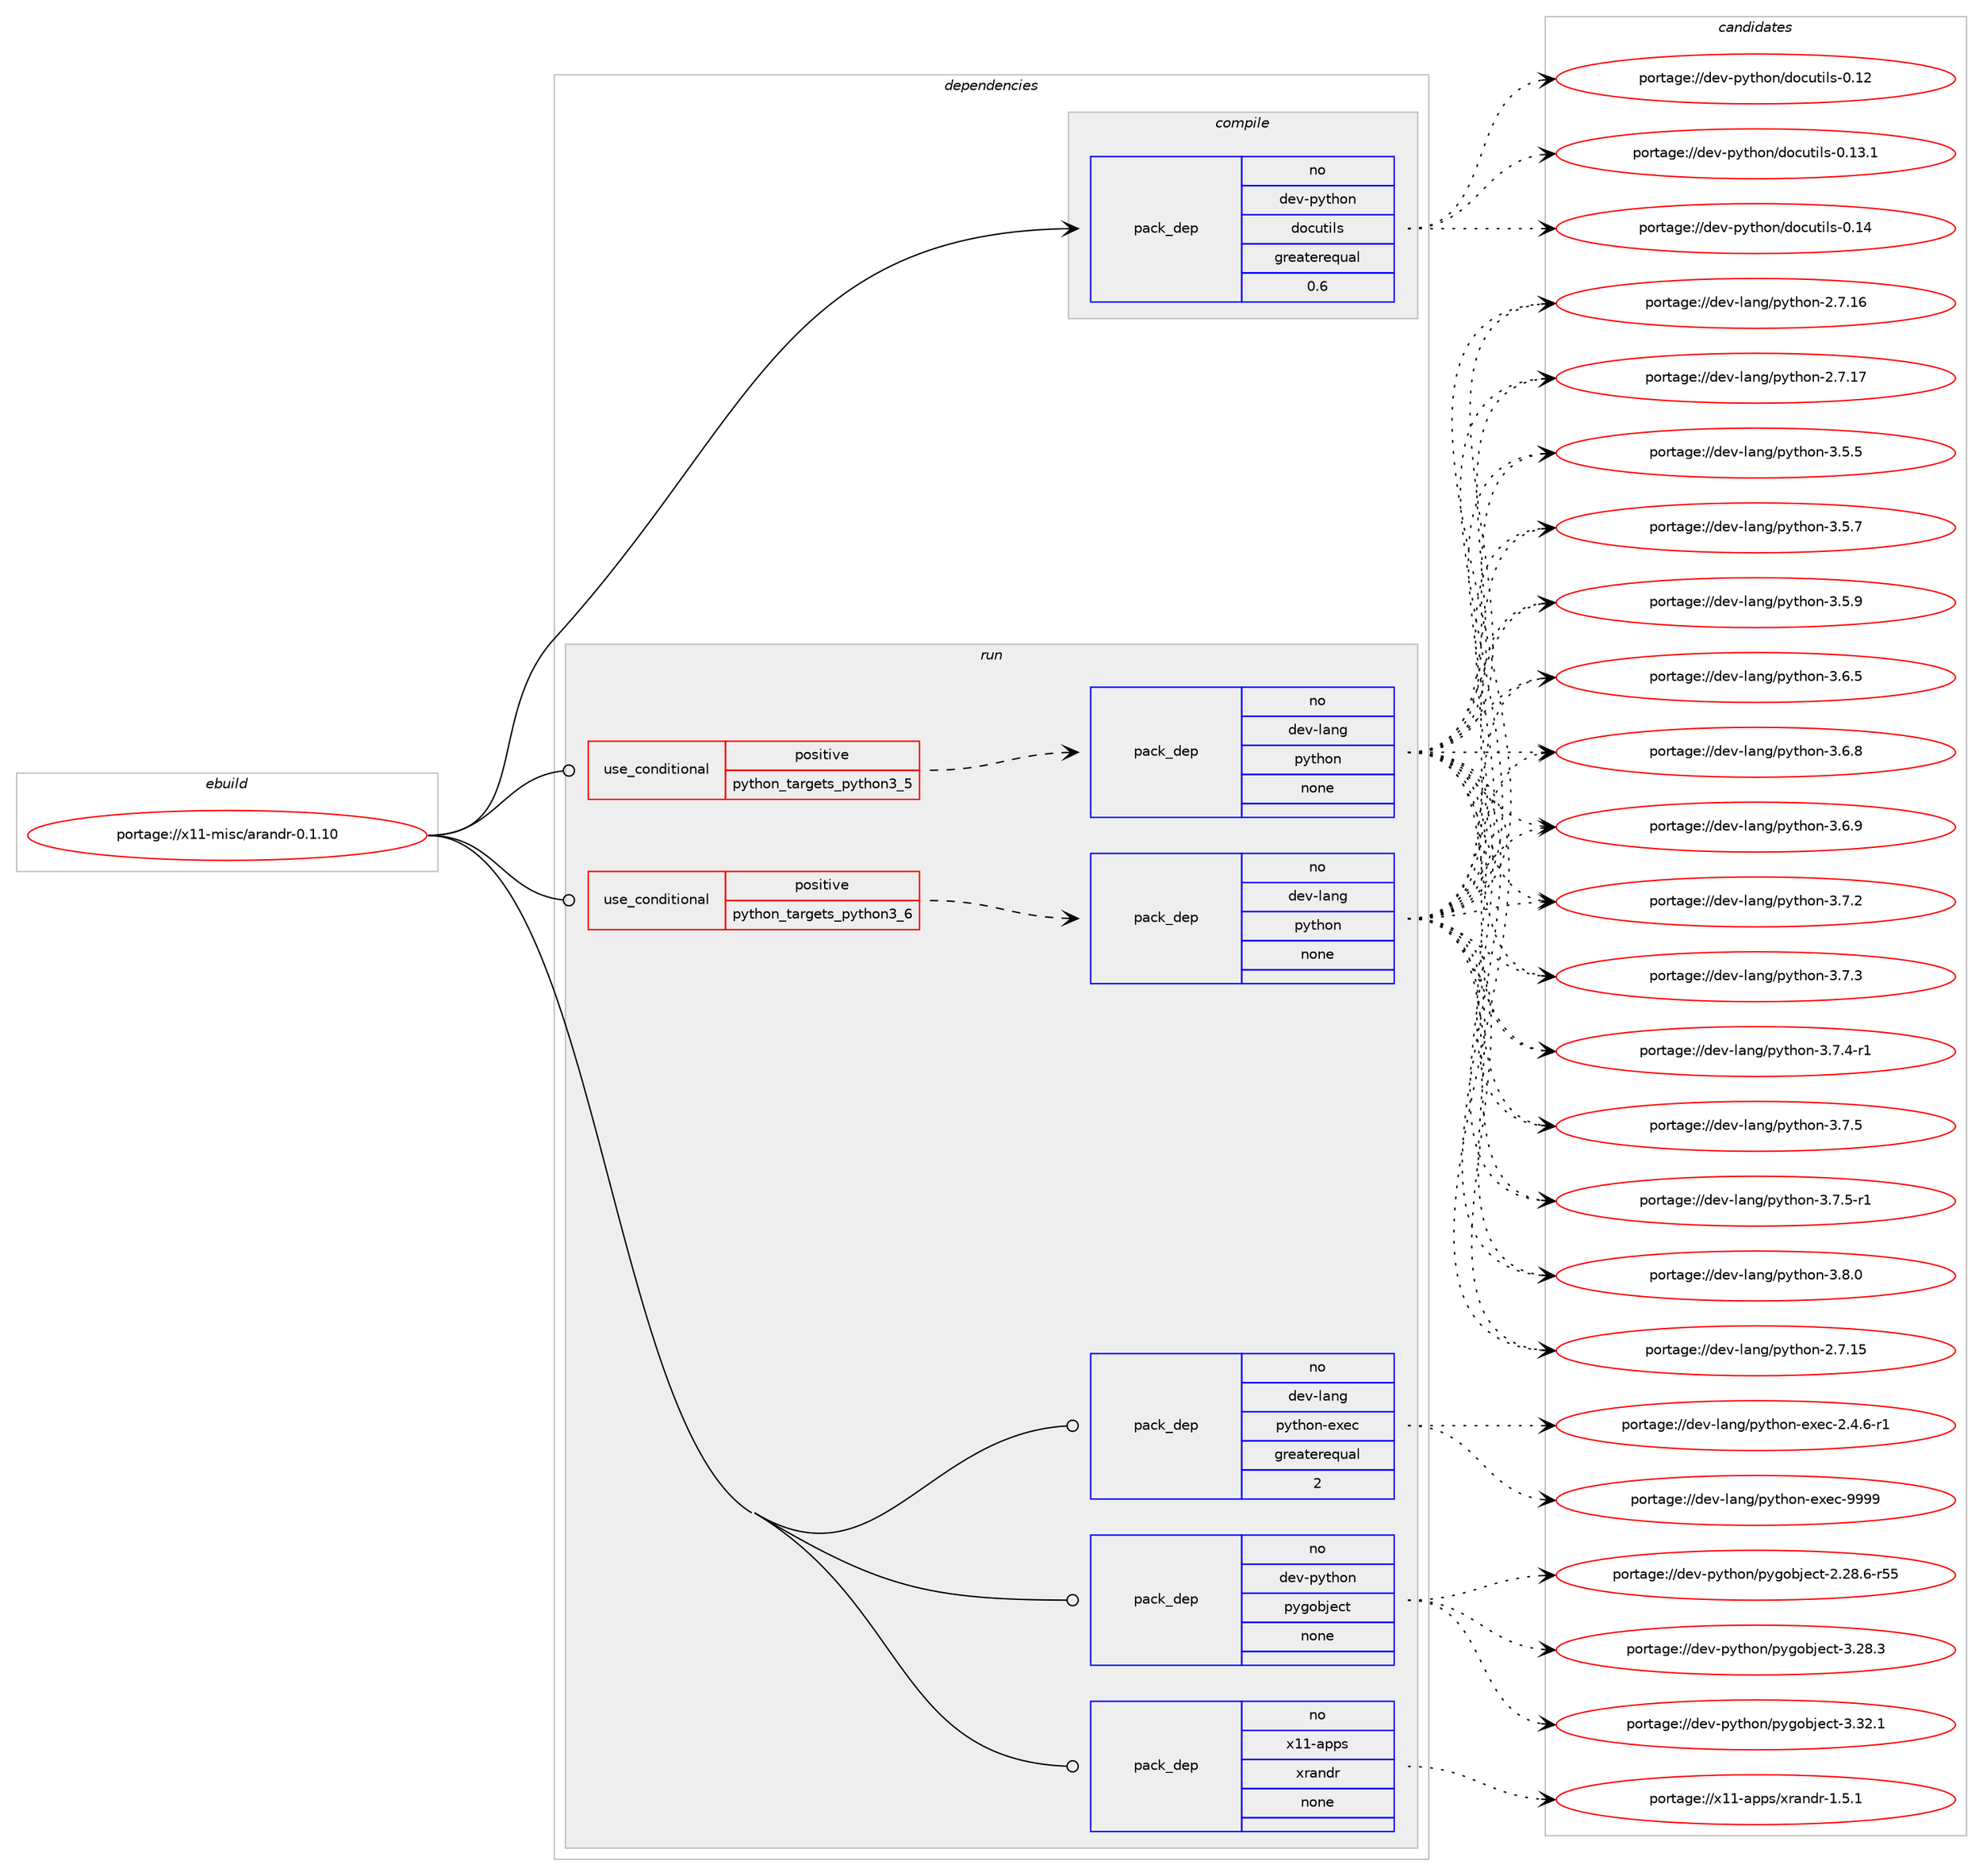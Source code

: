 digraph prolog {

# *************
# Graph options
# *************

newrank=true;
concentrate=true;
compound=true;
graph [rankdir=LR,fontname=Helvetica,fontsize=10,ranksep=1.5];#, ranksep=2.5, nodesep=0.2];
edge  [arrowhead=vee];
node  [fontname=Helvetica,fontsize=10];

# **********
# The ebuild
# **********

subgraph cluster_leftcol {
color=gray;
rank=same;
label=<<i>ebuild</i>>;
id [label="portage://x11-misc/arandr-0.1.10", color=red, width=4, href="../x11-misc/arandr-0.1.10.svg"];
}

# ****************
# The dependencies
# ****************

subgraph cluster_midcol {
color=gray;
label=<<i>dependencies</i>>;
subgraph cluster_compile {
fillcolor="#eeeeee";
style=filled;
label=<<i>compile</i>>;
subgraph pack335325 {
dependency451700 [label=<<TABLE BORDER="0" CELLBORDER="1" CELLSPACING="0" CELLPADDING="4" WIDTH="220"><TR><TD ROWSPAN="6" CELLPADDING="30">pack_dep</TD></TR><TR><TD WIDTH="110">no</TD></TR><TR><TD>dev-python</TD></TR><TR><TD>docutils</TD></TR><TR><TD>greaterequal</TD></TR><TR><TD>0.6</TD></TR></TABLE>>, shape=none, color=blue];
}
id:e -> dependency451700:w [weight=20,style="solid",arrowhead="vee"];
}
subgraph cluster_compileandrun {
fillcolor="#eeeeee";
style=filled;
label=<<i>compile and run</i>>;
}
subgraph cluster_run {
fillcolor="#eeeeee";
style=filled;
label=<<i>run</i>>;
subgraph cond108257 {
dependency451701 [label=<<TABLE BORDER="0" CELLBORDER="1" CELLSPACING="0" CELLPADDING="4"><TR><TD ROWSPAN="3" CELLPADDING="10">use_conditional</TD></TR><TR><TD>positive</TD></TR><TR><TD>python_targets_python3_5</TD></TR></TABLE>>, shape=none, color=red];
subgraph pack335326 {
dependency451702 [label=<<TABLE BORDER="0" CELLBORDER="1" CELLSPACING="0" CELLPADDING="4" WIDTH="220"><TR><TD ROWSPAN="6" CELLPADDING="30">pack_dep</TD></TR><TR><TD WIDTH="110">no</TD></TR><TR><TD>dev-lang</TD></TR><TR><TD>python</TD></TR><TR><TD>none</TD></TR><TR><TD></TD></TR></TABLE>>, shape=none, color=blue];
}
dependency451701:e -> dependency451702:w [weight=20,style="dashed",arrowhead="vee"];
}
id:e -> dependency451701:w [weight=20,style="solid",arrowhead="odot"];
subgraph cond108258 {
dependency451703 [label=<<TABLE BORDER="0" CELLBORDER="1" CELLSPACING="0" CELLPADDING="4"><TR><TD ROWSPAN="3" CELLPADDING="10">use_conditional</TD></TR><TR><TD>positive</TD></TR><TR><TD>python_targets_python3_6</TD></TR></TABLE>>, shape=none, color=red];
subgraph pack335327 {
dependency451704 [label=<<TABLE BORDER="0" CELLBORDER="1" CELLSPACING="0" CELLPADDING="4" WIDTH="220"><TR><TD ROWSPAN="6" CELLPADDING="30">pack_dep</TD></TR><TR><TD WIDTH="110">no</TD></TR><TR><TD>dev-lang</TD></TR><TR><TD>python</TD></TR><TR><TD>none</TD></TR><TR><TD></TD></TR></TABLE>>, shape=none, color=blue];
}
dependency451703:e -> dependency451704:w [weight=20,style="dashed",arrowhead="vee"];
}
id:e -> dependency451703:w [weight=20,style="solid",arrowhead="odot"];
subgraph pack335328 {
dependency451705 [label=<<TABLE BORDER="0" CELLBORDER="1" CELLSPACING="0" CELLPADDING="4" WIDTH="220"><TR><TD ROWSPAN="6" CELLPADDING="30">pack_dep</TD></TR><TR><TD WIDTH="110">no</TD></TR><TR><TD>dev-lang</TD></TR><TR><TD>python-exec</TD></TR><TR><TD>greaterequal</TD></TR><TR><TD>2</TD></TR></TABLE>>, shape=none, color=blue];
}
id:e -> dependency451705:w [weight=20,style="solid",arrowhead="odot"];
subgraph pack335329 {
dependency451706 [label=<<TABLE BORDER="0" CELLBORDER="1" CELLSPACING="0" CELLPADDING="4" WIDTH="220"><TR><TD ROWSPAN="6" CELLPADDING="30">pack_dep</TD></TR><TR><TD WIDTH="110">no</TD></TR><TR><TD>dev-python</TD></TR><TR><TD>pygobject</TD></TR><TR><TD>none</TD></TR><TR><TD></TD></TR></TABLE>>, shape=none, color=blue];
}
id:e -> dependency451706:w [weight=20,style="solid",arrowhead="odot"];
subgraph pack335330 {
dependency451707 [label=<<TABLE BORDER="0" CELLBORDER="1" CELLSPACING="0" CELLPADDING="4" WIDTH="220"><TR><TD ROWSPAN="6" CELLPADDING="30">pack_dep</TD></TR><TR><TD WIDTH="110">no</TD></TR><TR><TD>x11-apps</TD></TR><TR><TD>xrandr</TD></TR><TR><TD>none</TD></TR><TR><TD></TD></TR></TABLE>>, shape=none, color=blue];
}
id:e -> dependency451707:w [weight=20,style="solid",arrowhead="odot"];
}
}

# **************
# The candidates
# **************

subgraph cluster_choices {
rank=same;
color=gray;
label=<<i>candidates</i>>;

subgraph choice335325 {
color=black;
nodesep=1;
choiceportage1001011184511212111610411111047100111991171161051081154548464950 [label="portage://dev-python/docutils-0.12", color=red, width=4,href="../dev-python/docutils-0.12.svg"];
choiceportage10010111845112121116104111110471001119911711610510811545484649514649 [label="portage://dev-python/docutils-0.13.1", color=red, width=4,href="../dev-python/docutils-0.13.1.svg"];
choiceportage1001011184511212111610411111047100111991171161051081154548464952 [label="portage://dev-python/docutils-0.14", color=red, width=4,href="../dev-python/docutils-0.14.svg"];
dependency451700:e -> choiceportage1001011184511212111610411111047100111991171161051081154548464950:w [style=dotted,weight="100"];
dependency451700:e -> choiceportage10010111845112121116104111110471001119911711610510811545484649514649:w [style=dotted,weight="100"];
dependency451700:e -> choiceportage1001011184511212111610411111047100111991171161051081154548464952:w [style=dotted,weight="100"];
}
subgraph choice335326 {
color=black;
nodesep=1;
choiceportage10010111845108971101034711212111610411111045504655464953 [label="portage://dev-lang/python-2.7.15", color=red, width=4,href="../dev-lang/python-2.7.15.svg"];
choiceportage10010111845108971101034711212111610411111045504655464954 [label="portage://dev-lang/python-2.7.16", color=red, width=4,href="../dev-lang/python-2.7.16.svg"];
choiceportage10010111845108971101034711212111610411111045504655464955 [label="portage://dev-lang/python-2.7.17", color=red, width=4,href="../dev-lang/python-2.7.17.svg"];
choiceportage100101118451089711010347112121116104111110455146534653 [label="portage://dev-lang/python-3.5.5", color=red, width=4,href="../dev-lang/python-3.5.5.svg"];
choiceportage100101118451089711010347112121116104111110455146534655 [label="portage://dev-lang/python-3.5.7", color=red, width=4,href="../dev-lang/python-3.5.7.svg"];
choiceportage100101118451089711010347112121116104111110455146534657 [label="portage://dev-lang/python-3.5.9", color=red, width=4,href="../dev-lang/python-3.5.9.svg"];
choiceportage100101118451089711010347112121116104111110455146544653 [label="portage://dev-lang/python-3.6.5", color=red, width=4,href="../dev-lang/python-3.6.5.svg"];
choiceportage100101118451089711010347112121116104111110455146544656 [label="portage://dev-lang/python-3.6.8", color=red, width=4,href="../dev-lang/python-3.6.8.svg"];
choiceportage100101118451089711010347112121116104111110455146544657 [label="portage://dev-lang/python-3.6.9", color=red, width=4,href="../dev-lang/python-3.6.9.svg"];
choiceportage100101118451089711010347112121116104111110455146554650 [label="portage://dev-lang/python-3.7.2", color=red, width=4,href="../dev-lang/python-3.7.2.svg"];
choiceportage100101118451089711010347112121116104111110455146554651 [label="portage://dev-lang/python-3.7.3", color=red, width=4,href="../dev-lang/python-3.7.3.svg"];
choiceportage1001011184510897110103471121211161041111104551465546524511449 [label="portage://dev-lang/python-3.7.4-r1", color=red, width=4,href="../dev-lang/python-3.7.4-r1.svg"];
choiceportage100101118451089711010347112121116104111110455146554653 [label="portage://dev-lang/python-3.7.5", color=red, width=4,href="../dev-lang/python-3.7.5.svg"];
choiceportage1001011184510897110103471121211161041111104551465546534511449 [label="portage://dev-lang/python-3.7.5-r1", color=red, width=4,href="../dev-lang/python-3.7.5-r1.svg"];
choiceportage100101118451089711010347112121116104111110455146564648 [label="portage://dev-lang/python-3.8.0", color=red, width=4,href="../dev-lang/python-3.8.0.svg"];
dependency451702:e -> choiceportage10010111845108971101034711212111610411111045504655464953:w [style=dotted,weight="100"];
dependency451702:e -> choiceportage10010111845108971101034711212111610411111045504655464954:w [style=dotted,weight="100"];
dependency451702:e -> choiceportage10010111845108971101034711212111610411111045504655464955:w [style=dotted,weight="100"];
dependency451702:e -> choiceportage100101118451089711010347112121116104111110455146534653:w [style=dotted,weight="100"];
dependency451702:e -> choiceportage100101118451089711010347112121116104111110455146534655:w [style=dotted,weight="100"];
dependency451702:e -> choiceportage100101118451089711010347112121116104111110455146534657:w [style=dotted,weight="100"];
dependency451702:e -> choiceportage100101118451089711010347112121116104111110455146544653:w [style=dotted,weight="100"];
dependency451702:e -> choiceportage100101118451089711010347112121116104111110455146544656:w [style=dotted,weight="100"];
dependency451702:e -> choiceportage100101118451089711010347112121116104111110455146544657:w [style=dotted,weight="100"];
dependency451702:e -> choiceportage100101118451089711010347112121116104111110455146554650:w [style=dotted,weight="100"];
dependency451702:e -> choiceportage100101118451089711010347112121116104111110455146554651:w [style=dotted,weight="100"];
dependency451702:e -> choiceportage1001011184510897110103471121211161041111104551465546524511449:w [style=dotted,weight="100"];
dependency451702:e -> choiceportage100101118451089711010347112121116104111110455146554653:w [style=dotted,weight="100"];
dependency451702:e -> choiceportage1001011184510897110103471121211161041111104551465546534511449:w [style=dotted,weight="100"];
dependency451702:e -> choiceportage100101118451089711010347112121116104111110455146564648:w [style=dotted,weight="100"];
}
subgraph choice335327 {
color=black;
nodesep=1;
choiceportage10010111845108971101034711212111610411111045504655464953 [label="portage://dev-lang/python-2.7.15", color=red, width=4,href="../dev-lang/python-2.7.15.svg"];
choiceportage10010111845108971101034711212111610411111045504655464954 [label="portage://dev-lang/python-2.7.16", color=red, width=4,href="../dev-lang/python-2.7.16.svg"];
choiceportage10010111845108971101034711212111610411111045504655464955 [label="portage://dev-lang/python-2.7.17", color=red, width=4,href="../dev-lang/python-2.7.17.svg"];
choiceportage100101118451089711010347112121116104111110455146534653 [label="portage://dev-lang/python-3.5.5", color=red, width=4,href="../dev-lang/python-3.5.5.svg"];
choiceportage100101118451089711010347112121116104111110455146534655 [label="portage://dev-lang/python-3.5.7", color=red, width=4,href="../dev-lang/python-3.5.7.svg"];
choiceportage100101118451089711010347112121116104111110455146534657 [label="portage://dev-lang/python-3.5.9", color=red, width=4,href="../dev-lang/python-3.5.9.svg"];
choiceportage100101118451089711010347112121116104111110455146544653 [label="portage://dev-lang/python-3.6.5", color=red, width=4,href="../dev-lang/python-3.6.5.svg"];
choiceportage100101118451089711010347112121116104111110455146544656 [label="portage://dev-lang/python-3.6.8", color=red, width=4,href="../dev-lang/python-3.6.8.svg"];
choiceportage100101118451089711010347112121116104111110455146544657 [label="portage://dev-lang/python-3.6.9", color=red, width=4,href="../dev-lang/python-3.6.9.svg"];
choiceportage100101118451089711010347112121116104111110455146554650 [label="portage://dev-lang/python-3.7.2", color=red, width=4,href="../dev-lang/python-3.7.2.svg"];
choiceportage100101118451089711010347112121116104111110455146554651 [label="portage://dev-lang/python-3.7.3", color=red, width=4,href="../dev-lang/python-3.7.3.svg"];
choiceportage1001011184510897110103471121211161041111104551465546524511449 [label="portage://dev-lang/python-3.7.4-r1", color=red, width=4,href="../dev-lang/python-3.7.4-r1.svg"];
choiceportage100101118451089711010347112121116104111110455146554653 [label="portage://dev-lang/python-3.7.5", color=red, width=4,href="../dev-lang/python-3.7.5.svg"];
choiceportage1001011184510897110103471121211161041111104551465546534511449 [label="portage://dev-lang/python-3.7.5-r1", color=red, width=4,href="../dev-lang/python-3.7.5-r1.svg"];
choiceportage100101118451089711010347112121116104111110455146564648 [label="portage://dev-lang/python-3.8.0", color=red, width=4,href="../dev-lang/python-3.8.0.svg"];
dependency451704:e -> choiceportage10010111845108971101034711212111610411111045504655464953:w [style=dotted,weight="100"];
dependency451704:e -> choiceportage10010111845108971101034711212111610411111045504655464954:w [style=dotted,weight="100"];
dependency451704:e -> choiceportage10010111845108971101034711212111610411111045504655464955:w [style=dotted,weight="100"];
dependency451704:e -> choiceportage100101118451089711010347112121116104111110455146534653:w [style=dotted,weight="100"];
dependency451704:e -> choiceportage100101118451089711010347112121116104111110455146534655:w [style=dotted,weight="100"];
dependency451704:e -> choiceportage100101118451089711010347112121116104111110455146534657:w [style=dotted,weight="100"];
dependency451704:e -> choiceportage100101118451089711010347112121116104111110455146544653:w [style=dotted,weight="100"];
dependency451704:e -> choiceportage100101118451089711010347112121116104111110455146544656:w [style=dotted,weight="100"];
dependency451704:e -> choiceportage100101118451089711010347112121116104111110455146544657:w [style=dotted,weight="100"];
dependency451704:e -> choiceportage100101118451089711010347112121116104111110455146554650:w [style=dotted,weight="100"];
dependency451704:e -> choiceportage100101118451089711010347112121116104111110455146554651:w [style=dotted,weight="100"];
dependency451704:e -> choiceportage1001011184510897110103471121211161041111104551465546524511449:w [style=dotted,weight="100"];
dependency451704:e -> choiceportage100101118451089711010347112121116104111110455146554653:w [style=dotted,weight="100"];
dependency451704:e -> choiceportage1001011184510897110103471121211161041111104551465546534511449:w [style=dotted,weight="100"];
dependency451704:e -> choiceportage100101118451089711010347112121116104111110455146564648:w [style=dotted,weight="100"];
}
subgraph choice335328 {
color=black;
nodesep=1;
choiceportage10010111845108971101034711212111610411111045101120101994550465246544511449 [label="portage://dev-lang/python-exec-2.4.6-r1", color=red, width=4,href="../dev-lang/python-exec-2.4.6-r1.svg"];
choiceportage10010111845108971101034711212111610411111045101120101994557575757 [label="portage://dev-lang/python-exec-9999", color=red, width=4,href="../dev-lang/python-exec-9999.svg"];
dependency451705:e -> choiceportage10010111845108971101034711212111610411111045101120101994550465246544511449:w [style=dotted,weight="100"];
dependency451705:e -> choiceportage10010111845108971101034711212111610411111045101120101994557575757:w [style=dotted,weight="100"];
}
subgraph choice335329 {
color=black;
nodesep=1;
choiceportage1001011184511212111610411111047112121103111981061019911645504650564654451145353 [label="portage://dev-python/pygobject-2.28.6-r55", color=red, width=4,href="../dev-python/pygobject-2.28.6-r55.svg"];
choiceportage1001011184511212111610411111047112121103111981061019911645514650564651 [label="portage://dev-python/pygobject-3.28.3", color=red, width=4,href="../dev-python/pygobject-3.28.3.svg"];
choiceportage1001011184511212111610411111047112121103111981061019911645514651504649 [label="portage://dev-python/pygobject-3.32.1", color=red, width=4,href="../dev-python/pygobject-3.32.1.svg"];
dependency451706:e -> choiceportage1001011184511212111610411111047112121103111981061019911645504650564654451145353:w [style=dotted,weight="100"];
dependency451706:e -> choiceportage1001011184511212111610411111047112121103111981061019911645514650564651:w [style=dotted,weight="100"];
dependency451706:e -> choiceportage1001011184511212111610411111047112121103111981061019911645514651504649:w [style=dotted,weight="100"];
}
subgraph choice335330 {
color=black;
nodesep=1;
choiceportage120494945971121121154712011497110100114454946534649 [label="portage://x11-apps/xrandr-1.5.1", color=red, width=4,href="../x11-apps/xrandr-1.5.1.svg"];
dependency451707:e -> choiceportage120494945971121121154712011497110100114454946534649:w [style=dotted,weight="100"];
}
}

}
